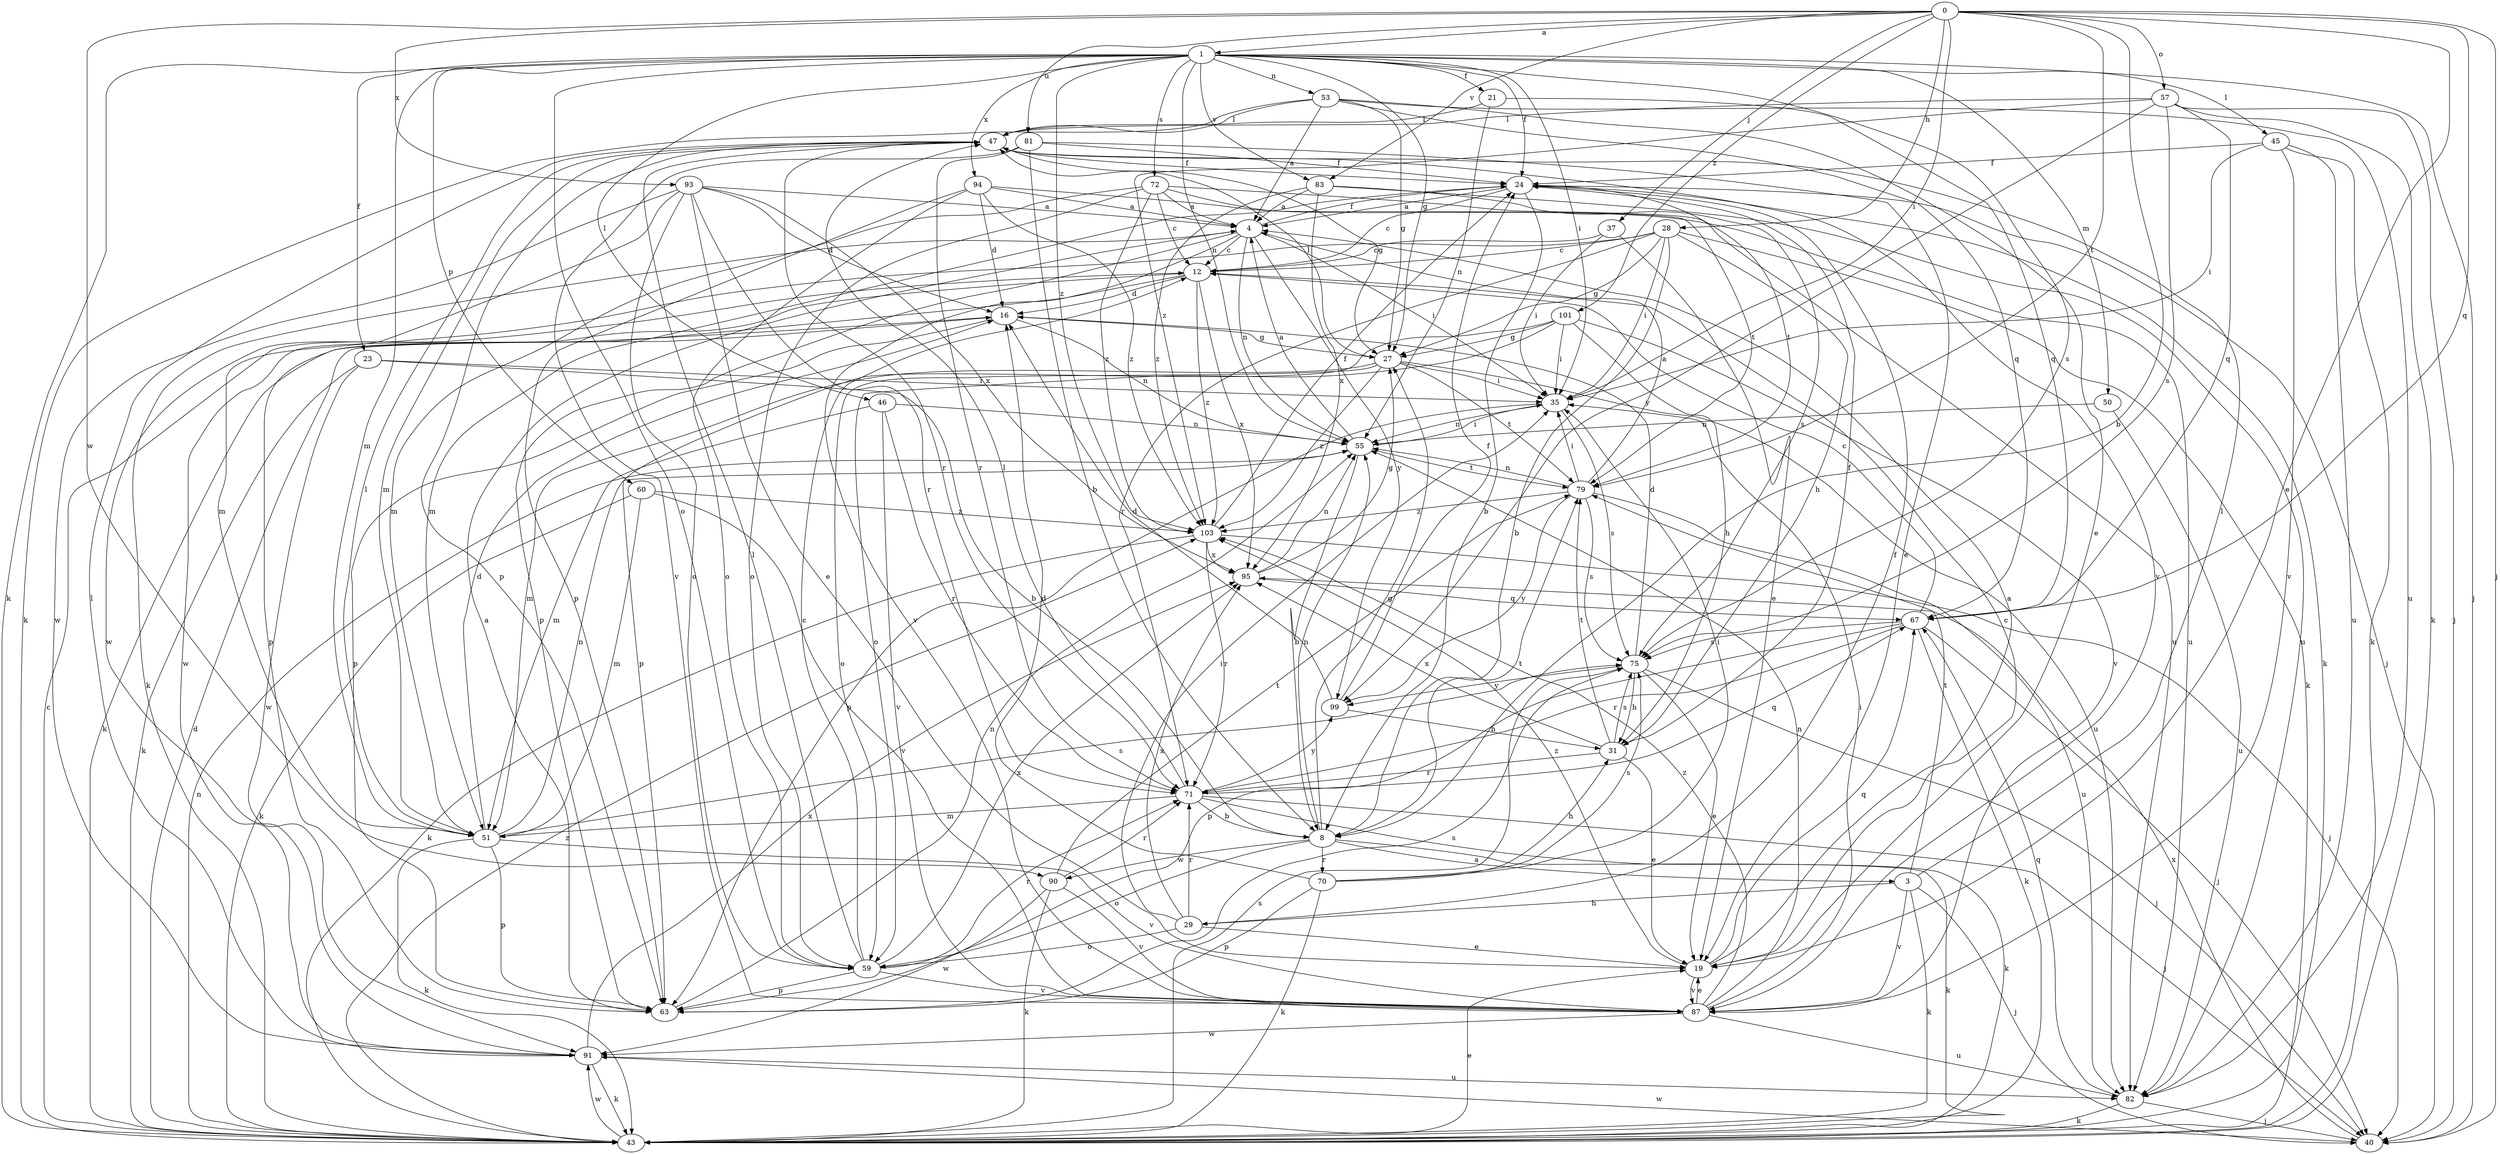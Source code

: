 strict digraph  {
0;
1;
3;
4;
8;
12;
16;
19;
21;
23;
24;
27;
28;
29;
31;
35;
37;
40;
43;
45;
46;
47;
50;
51;
53;
55;
57;
59;
60;
63;
67;
70;
71;
72;
75;
79;
81;
82;
83;
87;
90;
91;
93;
94;
95;
99;
101;
103;
0 -> 1  [label=a];
0 -> 8  [label=b];
0 -> 19  [label=e];
0 -> 28  [label=h];
0 -> 35  [label=i];
0 -> 37  [label=j];
0 -> 40  [label=j];
0 -> 57  [label=o];
0 -> 67  [label=q];
0 -> 79  [label=t];
0 -> 81  [label=u];
0 -> 83  [label=v];
0 -> 90  [label=w];
0 -> 93  [label=x];
0 -> 101  [label=z];
1 -> 21  [label=f];
1 -> 23  [label=f];
1 -> 24  [label=f];
1 -> 27  [label=g];
1 -> 35  [label=i];
1 -> 40  [label=j];
1 -> 43  [label=k];
1 -> 45  [label=l];
1 -> 46  [label=l];
1 -> 50  [label=m];
1 -> 51  [label=m];
1 -> 53  [label=n];
1 -> 55  [label=n];
1 -> 59  [label=o];
1 -> 60  [label=p];
1 -> 72  [label=s];
1 -> 75  [label=s];
1 -> 83  [label=v];
1 -> 94  [label=x];
1 -> 103  [label=z];
3 -> 29  [label=h];
3 -> 40  [label=j];
3 -> 43  [label=k];
3 -> 47  [label=l];
3 -> 79  [label=t];
3 -> 87  [label=v];
4 -> 12  [label=c];
4 -> 24  [label=f];
4 -> 35  [label=i];
4 -> 43  [label=k];
4 -> 55  [label=n];
4 -> 63  [label=p];
4 -> 87  [label=v];
4 -> 99  [label=y];
8 -> 3  [label=a];
8 -> 27  [label=g];
8 -> 43  [label=k];
8 -> 55  [label=n];
8 -> 59  [label=o];
8 -> 70  [label=r];
8 -> 79  [label=t];
8 -> 90  [label=w];
12 -> 16  [label=d];
12 -> 63  [label=p];
12 -> 91  [label=w];
12 -> 95  [label=x];
12 -> 103  [label=z];
16 -> 27  [label=g];
16 -> 43  [label=k];
16 -> 55  [label=n];
16 -> 63  [label=p];
19 -> 4  [label=a];
19 -> 12  [label=c];
19 -> 67  [label=q];
19 -> 87  [label=v];
19 -> 103  [label=z];
21 -> 47  [label=l];
21 -> 55  [label=n];
21 -> 67  [label=q];
23 -> 8  [label=b];
23 -> 35  [label=i];
23 -> 43  [label=k];
23 -> 91  [label=w];
24 -> 4  [label=a];
24 -> 8  [label=b];
24 -> 12  [label=c];
24 -> 40  [label=j];
24 -> 43  [label=k];
24 -> 51  [label=m];
24 -> 79  [label=t];
27 -> 35  [label=i];
27 -> 47  [label=l];
27 -> 51  [label=m];
27 -> 59  [label=o];
27 -> 79  [label=t];
27 -> 82  [label=u];
27 -> 103  [label=z];
28 -> 8  [label=b];
28 -> 12  [label=c];
28 -> 27  [label=g];
28 -> 31  [label=h];
28 -> 35  [label=i];
28 -> 43  [label=k];
28 -> 71  [label=r];
28 -> 91  [label=w];
29 -> 19  [label=e];
29 -> 24  [label=f];
29 -> 35  [label=i];
29 -> 59  [label=o];
29 -> 71  [label=r];
29 -> 95  [label=x];
31 -> 19  [label=e];
31 -> 24  [label=f];
31 -> 71  [label=r];
31 -> 75  [label=s];
31 -> 79  [label=t];
31 -> 95  [label=x];
35 -> 55  [label=n];
35 -> 63  [label=p];
35 -> 75  [label=s];
37 -> 12  [label=c];
37 -> 19  [label=e];
37 -> 35  [label=i];
40 -> 91  [label=w];
40 -> 95  [label=x];
43 -> 12  [label=c];
43 -> 16  [label=d];
43 -> 19  [label=e];
43 -> 55  [label=n];
43 -> 75  [label=s];
43 -> 91  [label=w];
43 -> 103  [label=z];
45 -> 24  [label=f];
45 -> 35  [label=i];
45 -> 43  [label=k];
45 -> 82  [label=u];
45 -> 87  [label=v];
46 -> 51  [label=m];
46 -> 55  [label=n];
46 -> 71  [label=r];
46 -> 87  [label=v];
47 -> 24  [label=f];
47 -> 27  [label=g];
47 -> 51  [label=m];
47 -> 63  [label=p];
47 -> 71  [label=r];
47 -> 87  [label=v];
50 -> 55  [label=n];
50 -> 82  [label=u];
51 -> 16  [label=d];
51 -> 43  [label=k];
51 -> 47  [label=l];
51 -> 55  [label=n];
51 -> 63  [label=p];
51 -> 75  [label=s];
51 -> 87  [label=v];
53 -> 4  [label=a];
53 -> 19  [label=e];
53 -> 27  [label=g];
53 -> 43  [label=k];
53 -> 47  [label=l];
53 -> 67  [label=q];
53 -> 82  [label=u];
55 -> 4  [label=a];
55 -> 8  [label=b];
55 -> 35  [label=i];
55 -> 79  [label=t];
57 -> 40  [label=j];
57 -> 43  [label=k];
57 -> 47  [label=l];
57 -> 67  [label=q];
57 -> 75  [label=s];
57 -> 99  [label=y];
57 -> 103  [label=z];
59 -> 12  [label=c];
59 -> 47  [label=l];
59 -> 63  [label=p];
59 -> 71  [label=r];
59 -> 87  [label=v];
59 -> 95  [label=x];
60 -> 43  [label=k];
60 -> 51  [label=m];
60 -> 87  [label=v];
60 -> 103  [label=z];
63 -> 4  [label=a];
63 -> 55  [label=n];
63 -> 75  [label=s];
67 -> 12  [label=c];
67 -> 40  [label=j];
67 -> 43  [label=k];
67 -> 63  [label=p];
67 -> 71  [label=r];
67 -> 75  [label=s];
70 -> 16  [label=d];
70 -> 31  [label=h];
70 -> 35  [label=i];
70 -> 43  [label=k];
70 -> 63  [label=p];
70 -> 75  [label=s];
71 -> 8  [label=b];
71 -> 40  [label=j];
71 -> 43  [label=k];
71 -> 47  [label=l];
71 -> 51  [label=m];
71 -> 67  [label=q];
71 -> 99  [label=y];
72 -> 4  [label=a];
72 -> 12  [label=c];
72 -> 51  [label=m];
72 -> 59  [label=o];
72 -> 79  [label=t];
72 -> 82  [label=u];
72 -> 103  [label=z];
75 -> 16  [label=d];
75 -> 19  [label=e];
75 -> 31  [label=h];
75 -> 40  [label=j];
75 -> 99  [label=y];
79 -> 4  [label=a];
79 -> 35  [label=i];
79 -> 55  [label=n];
79 -> 75  [label=s];
79 -> 82  [label=u];
79 -> 99  [label=y];
79 -> 103  [label=z];
81 -> 8  [label=b];
81 -> 19  [label=e];
81 -> 24  [label=f];
81 -> 71  [label=r];
81 -> 87  [label=v];
82 -> 40  [label=j];
82 -> 43  [label=k];
82 -> 67  [label=q];
83 -> 4  [label=a];
83 -> 75  [label=s];
83 -> 82  [label=u];
83 -> 95  [label=x];
83 -> 103  [label=z];
87 -> 19  [label=e];
87 -> 35  [label=i];
87 -> 55  [label=n];
87 -> 82  [label=u];
87 -> 91  [label=w];
87 -> 103  [label=z];
90 -> 43  [label=k];
90 -> 71  [label=r];
90 -> 79  [label=t];
90 -> 87  [label=v];
90 -> 91  [label=w];
91 -> 43  [label=k];
91 -> 47  [label=l];
91 -> 82  [label=u];
91 -> 95  [label=x];
93 -> 4  [label=a];
93 -> 16  [label=d];
93 -> 19  [label=e];
93 -> 51  [label=m];
93 -> 59  [label=o];
93 -> 71  [label=r];
93 -> 91  [label=w];
93 -> 95  [label=x];
94 -> 4  [label=a];
94 -> 16  [label=d];
94 -> 59  [label=o];
94 -> 63  [label=p];
94 -> 82  [label=u];
94 -> 103  [label=z];
95 -> 27  [label=g];
95 -> 55  [label=n];
95 -> 67  [label=q];
99 -> 16  [label=d];
99 -> 24  [label=f];
99 -> 31  [label=h];
101 -> 27  [label=g];
101 -> 31  [label=h];
101 -> 35  [label=i];
101 -> 59  [label=o];
101 -> 63  [label=p];
101 -> 87  [label=v];
103 -> 24  [label=f];
103 -> 40  [label=j];
103 -> 43  [label=k];
103 -> 71  [label=r];
103 -> 95  [label=x];
}
